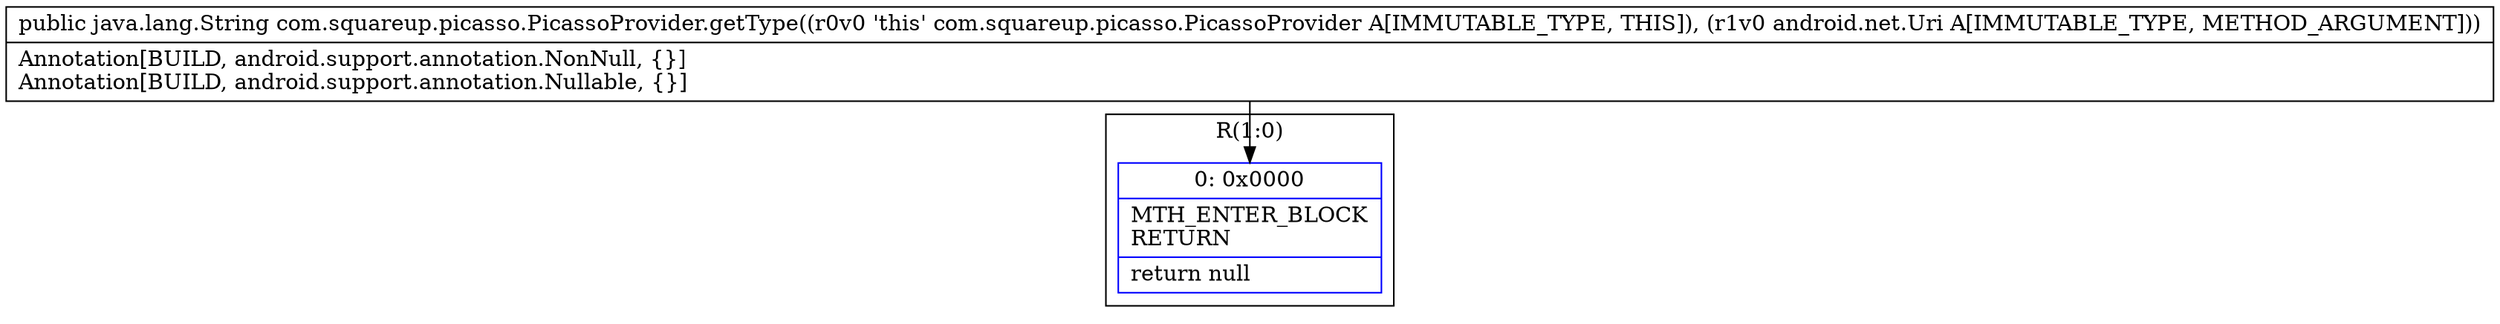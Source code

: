 digraph "CFG forcom.squareup.picasso.PicassoProvider.getType(Landroid\/net\/Uri;)Ljava\/lang\/String;" {
subgraph cluster_Region_868080486 {
label = "R(1:0)";
node [shape=record,color=blue];
Node_0 [shape=record,label="{0\:\ 0x0000|MTH_ENTER_BLOCK\lRETURN\l|return null\l}"];
}
MethodNode[shape=record,label="{public java.lang.String com.squareup.picasso.PicassoProvider.getType((r0v0 'this' com.squareup.picasso.PicassoProvider A[IMMUTABLE_TYPE, THIS]), (r1v0 android.net.Uri A[IMMUTABLE_TYPE, METHOD_ARGUMENT]))  | Annotation[BUILD, android.support.annotation.NonNull, \{\}]\lAnnotation[BUILD, android.support.annotation.Nullable, \{\}]\l}"];
MethodNode -> Node_0;
}

